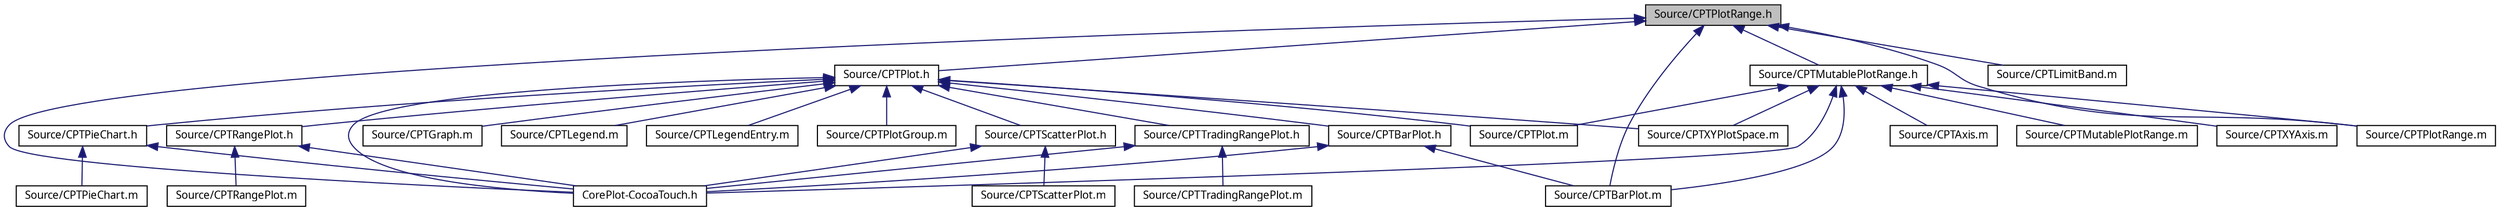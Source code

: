 digraph G
{
  bgcolor="transparent";
  edge [fontname="Lucinda Grande",fontsize="10",labelfontname="Lucinda Grande",labelfontsize="10"];
  node [fontname="Lucinda Grande",fontsize="10",shape=record];
  Node1 [label="Source/CPTPlotRange.h",height=0.2,width=0.4,color="black", fillcolor="grey75", style="filled" fontcolor="black"];
  Node1 -> Node2 [dir="back",color="midnightblue",fontsize="10",style="solid",fontname="Lucinda Grande"];
  Node2 [label="CorePlot-CocoaTouch.h",height=0.2,width=0.4,color="black",URL="$_core_plot-_cocoa_touch_8h.html"];
  Node1 -> Node3 [dir="back",color="midnightblue",fontsize="10",style="solid",fontname="Lucinda Grande"];
  Node3 [label="Source/CPTPlot.h",height=0.2,width=0.4,color="black",URL="$_c_p_t_plot_8h.html"];
  Node3 -> Node2 [dir="back",color="midnightblue",fontsize="10",style="solid",fontname="Lucinda Grande"];
  Node3 -> Node4 [dir="back",color="midnightblue",fontsize="10",style="solid",fontname="Lucinda Grande"];
  Node4 [label="Source/CPTBarPlot.h",height=0.2,width=0.4,color="black",URL="$_c_p_t_bar_plot_8h.html"];
  Node4 -> Node2 [dir="back",color="midnightblue",fontsize="10",style="solid",fontname="Lucinda Grande"];
  Node4 -> Node5 [dir="back",color="midnightblue",fontsize="10",style="solid",fontname="Lucinda Grande"];
  Node5 [label="Source/CPTBarPlot.m",height=0.2,width=0.4,color="black",URL="$_c_p_t_bar_plot_8m.html"];
  Node3 -> Node6 [dir="back",color="midnightblue",fontsize="10",style="solid",fontname="Lucinda Grande"];
  Node6 [label="Source/CPTGraph.m",height=0.2,width=0.4,color="black",URL="$_c_p_t_graph_8m.html"];
  Node3 -> Node7 [dir="back",color="midnightblue",fontsize="10",style="solid",fontname="Lucinda Grande"];
  Node7 [label="Source/CPTLegend.m",height=0.2,width=0.4,color="black",URL="$_c_p_t_legend_8m.html"];
  Node3 -> Node8 [dir="back",color="midnightblue",fontsize="10",style="solid",fontname="Lucinda Grande"];
  Node8 [label="Source/CPTLegendEntry.m",height=0.2,width=0.4,color="black",URL="$_c_p_t_legend_entry_8m.html"];
  Node3 -> Node9 [dir="back",color="midnightblue",fontsize="10",style="solid",fontname="Lucinda Grande"];
  Node9 [label="Source/CPTPieChart.h",height=0.2,width=0.4,color="black",URL="$_c_p_t_pie_chart_8h.html"];
  Node9 -> Node2 [dir="back",color="midnightblue",fontsize="10",style="solid",fontname="Lucinda Grande"];
  Node9 -> Node10 [dir="back",color="midnightblue",fontsize="10",style="solid",fontname="Lucinda Grande"];
  Node10 [label="Source/CPTPieChart.m",height=0.2,width=0.4,color="black",URL="$_c_p_t_pie_chart_8m.html"];
  Node3 -> Node11 [dir="back",color="midnightblue",fontsize="10",style="solid",fontname="Lucinda Grande"];
  Node11 [label="Source/CPTPlot.m",height=0.2,width=0.4,color="black",URL="$_c_p_t_plot_8m.html"];
  Node3 -> Node12 [dir="back",color="midnightblue",fontsize="10",style="solid",fontname="Lucinda Grande"];
  Node12 [label="Source/CPTPlotGroup.m",height=0.2,width=0.4,color="black",URL="$_c_p_t_plot_group_8m.html"];
  Node3 -> Node13 [dir="back",color="midnightblue",fontsize="10",style="solid",fontname="Lucinda Grande"];
  Node13 [label="Source/CPTRangePlot.h",height=0.2,width=0.4,color="black",URL="$_c_p_t_range_plot_8h.html"];
  Node13 -> Node2 [dir="back",color="midnightblue",fontsize="10",style="solid",fontname="Lucinda Grande"];
  Node13 -> Node14 [dir="back",color="midnightblue",fontsize="10",style="solid",fontname="Lucinda Grande"];
  Node14 [label="Source/CPTRangePlot.m",height=0.2,width=0.4,color="black",URL="$_c_p_t_range_plot_8m.html"];
  Node3 -> Node15 [dir="back",color="midnightblue",fontsize="10",style="solid",fontname="Lucinda Grande"];
  Node15 [label="Source/CPTScatterPlot.h",height=0.2,width=0.4,color="black",URL="$_c_p_t_scatter_plot_8h.html"];
  Node15 -> Node2 [dir="back",color="midnightblue",fontsize="10",style="solid",fontname="Lucinda Grande"];
  Node15 -> Node16 [dir="back",color="midnightblue",fontsize="10",style="solid",fontname="Lucinda Grande"];
  Node16 [label="Source/CPTScatterPlot.m",height=0.2,width=0.4,color="black",URL="$_c_p_t_scatter_plot_8m.html"];
  Node3 -> Node17 [dir="back",color="midnightblue",fontsize="10",style="solid",fontname="Lucinda Grande"];
  Node17 [label="Source/CPTTradingRangePlot.h",height=0.2,width=0.4,color="black",URL="$_c_p_t_trading_range_plot_8h.html"];
  Node17 -> Node2 [dir="back",color="midnightblue",fontsize="10",style="solid",fontname="Lucinda Grande"];
  Node17 -> Node18 [dir="back",color="midnightblue",fontsize="10",style="solid",fontname="Lucinda Grande"];
  Node18 [label="Source/CPTTradingRangePlot.m",height=0.2,width=0.4,color="black",URL="$_c_p_t_trading_range_plot_8m.html"];
  Node3 -> Node19 [dir="back",color="midnightblue",fontsize="10",style="solid",fontname="Lucinda Grande"];
  Node19 [label="Source/CPTXYPlotSpace.m",height=0.2,width=0.4,color="black",URL="$_c_p_t_x_y_plot_space_8m.html"];
  Node1 -> Node5 [dir="back",color="midnightblue",fontsize="10",style="solid",fontname="Lucinda Grande"];
  Node1 -> Node20 [dir="back",color="midnightblue",fontsize="10",style="solid",fontname="Lucinda Grande"];
  Node20 [label="Source/CPTLimitBand.m",height=0.2,width=0.4,color="black",URL="$_c_p_t_limit_band_8m.html"];
  Node1 -> Node21 [dir="back",color="midnightblue",fontsize="10",style="solid",fontname="Lucinda Grande"];
  Node21 [label="Source/CPTMutablePlotRange.h",height=0.2,width=0.4,color="black",URL="$_c_p_t_mutable_plot_range_8h.html"];
  Node21 -> Node2 [dir="back",color="midnightblue",fontsize="10",style="solid",fontname="Lucinda Grande"];
  Node21 -> Node22 [dir="back",color="midnightblue",fontsize="10",style="solid",fontname="Lucinda Grande"];
  Node22 [label="Source/CPTAxis.m",height=0.2,width=0.4,color="black",URL="$_c_p_t_axis_8m.html"];
  Node21 -> Node5 [dir="back",color="midnightblue",fontsize="10",style="solid",fontname="Lucinda Grande"];
  Node21 -> Node23 [dir="back",color="midnightblue",fontsize="10",style="solid",fontname="Lucinda Grande"];
  Node23 [label="Source/CPTMutablePlotRange.m",height=0.2,width=0.4,color="black",URL="$_c_p_t_mutable_plot_range_8m.html"];
  Node21 -> Node11 [dir="back",color="midnightblue",fontsize="10",style="solid",fontname="Lucinda Grande"];
  Node21 -> Node24 [dir="back",color="midnightblue",fontsize="10",style="solid",fontname="Lucinda Grande"];
  Node24 [label="Source/CPTPlotRange.m",height=0.2,width=0.4,color="black",URL="$_c_p_t_plot_range_8m.html"];
  Node21 -> Node25 [dir="back",color="midnightblue",fontsize="10",style="solid",fontname="Lucinda Grande"];
  Node25 [label="Source/CPTXYAxis.m",height=0.2,width=0.4,color="black",URL="$_c_p_t_x_y_axis_8m.html"];
  Node21 -> Node19 [dir="back",color="midnightblue",fontsize="10",style="solid",fontname="Lucinda Grande"];
  Node1 -> Node24 [dir="back",color="midnightblue",fontsize="10",style="solid",fontname="Lucinda Grande"];
}
